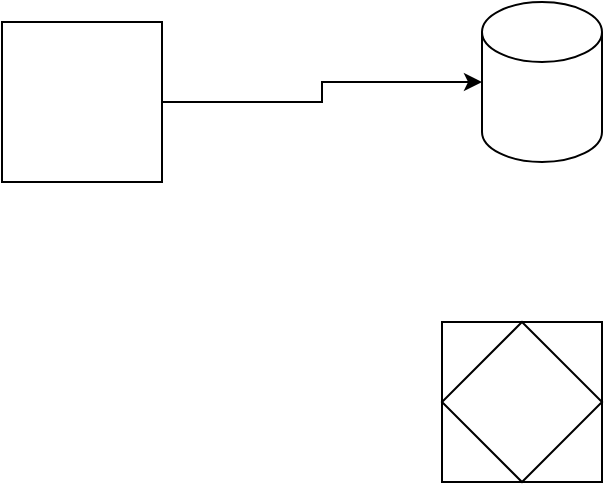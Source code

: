 <mxfile version="22.0.1" type="github">
  <diagram name="Page-1" id="-mGdhNOWmMWfGks0S-L2">
    <mxGraphModel dx="1434" dy="768" grid="1" gridSize="10" guides="1" tooltips="1" connect="1" arrows="1" fold="1" page="1" pageScale="1" pageWidth="850" pageHeight="1100" math="0" shadow="0">
      <root>
        <mxCell id="0" />
        <mxCell id="1" parent="0" />
        <mxCell id="o0bM6SgTzvTX5cN9cqhm-1" value="" style="whiteSpace=wrap;html=1;aspect=fixed;" vertex="1" parent="1">
          <mxGeometry x="380" y="360" width="80" height="80" as="geometry" />
        </mxCell>
        <mxCell id="o0bM6SgTzvTX5cN9cqhm-5" style="edgeStyle=orthogonalEdgeStyle;rounded=0;orthogonalLoop=1;jettySize=auto;html=1;exitX=1;exitY=0.5;exitDx=0;exitDy=0;" edge="1" parent="1" source="o0bM6SgTzvTX5cN9cqhm-2" target="o0bM6SgTzvTX5cN9cqhm-4">
          <mxGeometry relative="1" as="geometry" />
        </mxCell>
        <mxCell id="o0bM6SgTzvTX5cN9cqhm-2" value="" style="whiteSpace=wrap;html=1;aspect=fixed;" vertex="1" parent="1">
          <mxGeometry x="160" y="210" width="80" height="80" as="geometry" />
        </mxCell>
        <mxCell id="o0bM6SgTzvTX5cN9cqhm-3" value="" style="rhombus;whiteSpace=wrap;html=1;" vertex="1" parent="1">
          <mxGeometry x="380" y="360" width="80" height="80" as="geometry" />
        </mxCell>
        <mxCell id="o0bM6SgTzvTX5cN9cqhm-4" value="" style="shape=cylinder3;whiteSpace=wrap;html=1;boundedLbl=1;backgroundOutline=1;size=15;" vertex="1" parent="1">
          <mxGeometry x="400" y="200" width="60" height="80" as="geometry" />
        </mxCell>
      </root>
    </mxGraphModel>
  </diagram>
</mxfile>
